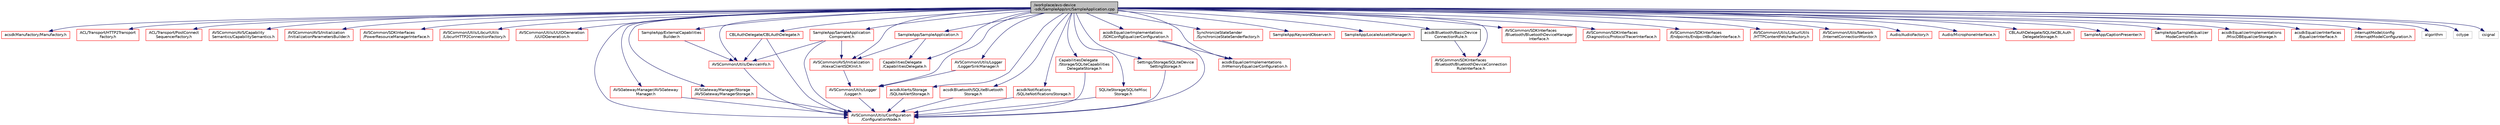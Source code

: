 digraph "/workplace/avs-device-sdk/SampleApp/src/SampleApplication.cpp"
{
  edge [fontname="Helvetica",fontsize="10",labelfontname="Helvetica",labelfontsize="10"];
  node [fontname="Helvetica",fontsize="10",shape=record];
  Node0 [label="/workplace/avs-device\l-sdk/SampleApp/src/SampleApplication.cpp",height=0.2,width=0.4,color="black", fillcolor="grey75", style="filled", fontcolor="black"];
  Node0 -> Node1 [color="midnightblue",fontsize="10",style="solid",fontname="Helvetica"];
  Node1 [label="acsdkManufactory/Manufactory.h",height=0.2,width=0.4,color="red", fillcolor="white", style="filled",URL="$_manufactory_8h.html"];
  Node0 -> Node49 [color="midnightblue",fontsize="10",style="solid",fontname="Helvetica"];
  Node49 [label="ACL/Transport/HTTP2Transport\lFactory.h",height=0.2,width=0.4,color="red", fillcolor="white", style="filled",URL="$_h_t_t_p2_transport_factory_8h.html"];
  Node0 -> Node101 [color="midnightblue",fontsize="10",style="solid",fontname="Helvetica"];
  Node101 [label="ACL/Transport/PostConnect\lSequencerFactory.h",height=0.2,width=0.4,color="red", fillcolor="white", style="filled",URL="$_post_connect_sequencer_factory_8h.html"];
  Node0 -> Node105 [color="midnightblue",fontsize="10",style="solid",fontname="Helvetica"];
  Node105 [label="AVSCommon/AVS/Capability\lSemantics/CapabilitySemantics.h",height=0.2,width=0.4,color="red", fillcolor="white", style="filled",URL="$_capability_semantics_8h.html"];
  Node0 -> Node109 [color="midnightblue",fontsize="10",style="solid",fontname="Helvetica"];
  Node109 [label="AVSCommon/AVS/Initialization\l/InitializationParametersBuilder.h",height=0.2,width=0.4,color="red", fillcolor="white", style="filled",URL="$_initialization_parameters_builder_8h.html"];
  Node0 -> Node111 [color="midnightblue",fontsize="10",style="solid",fontname="Helvetica"];
  Node111 [label="AVSCommon/SDKInterfaces\l/PowerResourceManagerInterface.h",height=0.2,width=0.4,color="red", fillcolor="white", style="filled",URL="$_power_resource_manager_interface_8h.html"];
  Node0 -> Node115 [color="midnightblue",fontsize="10",style="solid",fontname="Helvetica"];
  Node115 [label="AVSCommon/Utils/LibcurlUtils\l/LibcurlHTTP2ConnectionFactory.h",height=0.2,width=0.4,color="red", fillcolor="white", style="filled",URL="$_libcurl_h_t_t_p2_connection_factory_8h.html"];
  Node0 -> Node118 [color="midnightblue",fontsize="10",style="solid",fontname="Helvetica"];
  Node118 [label="AVSCommon/Utils/UUIDGeneration\l/UUIDGeneration.h",height=0.2,width=0.4,color="red", fillcolor="white", style="filled",URL="$_u_u_i_d_generation_8h.html"];
  Node0 -> Node119 [color="midnightblue",fontsize="10",style="solid",fontname="Helvetica"];
  Node119 [label="AVSGatewayManager/AVSGateway\lManager.h",height=0.2,width=0.4,color="red", fillcolor="white", style="filled",URL="$_a_v_s_gateway_manager_8h.html"];
  Node119 -> Node28 [color="midnightblue",fontsize="10",style="solid",fontname="Helvetica"];
  Node28 [label="AVSCommon/Utils/Configuration\l/ConfigurationNode.h",height=0.2,width=0.4,color="red", fillcolor="white", style="filled",URL="$_configuration_node_8h.html"];
  Node0 -> Node126 [color="midnightblue",fontsize="10",style="solid",fontname="Helvetica"];
  Node126 [label="AVSGatewayManager/Storage\l/AVSGatewayManagerStorage.h",height=0.2,width=0.4,color="red", fillcolor="white", style="filled",URL="$_a_v_s_gateway_manager_storage_8h.html"];
  Node126 -> Node28 [color="midnightblue",fontsize="10",style="solid",fontname="Helvetica"];
  Node0 -> Node128 [color="midnightblue",fontsize="10",style="solid",fontname="Helvetica"];
  Node128 [label="SynchronizeStateSender\l/SynchronizeStateSenderFactory.h",height=0.2,width=0.4,color="red", fillcolor="white", style="filled",URL="$_synchronize_state_sender_factory_8h.html"];
  Node0 -> Node146 [color="midnightblue",fontsize="10",style="solid",fontname="Helvetica"];
  Node146 [label="SampleApp/ExternalCapabilities\lBuilder.h",height=0.2,width=0.4,color="red", fillcolor="white", style="filled",URL="$_external_capabilities_builder_8h.html"];
  Node146 -> Node147 [color="midnightblue",fontsize="10",style="solid",fontname="Helvetica"];
  Node147 [label="AVSCommon/Utils/DeviceInfo.h",height=0.2,width=0.4,color="red", fillcolor="white", style="filled",URL="$_device_info_8h.html"];
  Node147 -> Node28 [color="midnightblue",fontsize="10",style="solid",fontname="Helvetica"];
  Node0 -> Node327 [color="midnightblue",fontsize="10",style="solid",fontname="Helvetica"];
  Node327 [label="SampleApp/KeywordObserver.h",height=0.2,width=0.4,color="red", fillcolor="white", style="filled",URL="$_keyword_observer_8h.html"];
  Node0 -> Node460 [color="midnightblue",fontsize="10",style="solid",fontname="Helvetica"];
  Node460 [label="SampleApp/LocaleAssetsManager.h",height=0.2,width=0.4,color="red", fillcolor="white", style="filled",URL="$_locale_assets_manager_8h.html"];
  Node0 -> Node461 [color="midnightblue",fontsize="10",style="solid",fontname="Helvetica"];
  Node461 [label="SampleApp/SampleApplication.h",height=0.2,width=0.4,color="red", fillcolor="white", style="filled",URL="$_sample_application_8h.html"];
  Node461 -> Node463 [color="midnightblue",fontsize="10",style="solid",fontname="Helvetica"];
  Node463 [label="AVSCommon/AVS/Initialization\l/AlexaClientSDKInit.h",height=0.2,width=0.4,color="red", fillcolor="white", style="filled",URL="$_alexa_client_s_d_k_init_8h.html"];
  Node463 -> Node25 [color="midnightblue",fontsize="10",style="solid",fontname="Helvetica"];
  Node25 [label="AVSCommon/Utils/Logger\l/Logger.h",height=0.2,width=0.4,color="red", fillcolor="white", style="filled",URL="$_logger_8h.html"];
  Node25 -> Node28 [color="midnightblue",fontsize="10",style="solid",fontname="Helvetica"];
  Node461 -> Node465 [color="midnightblue",fontsize="10",style="solid",fontname="Helvetica"];
  Node465 [label="CapabilitiesDelegate\l/CapabilitiesDelegate.h",height=0.2,width=0.4,color="red", fillcolor="white", style="filled",URL="$_capabilities_delegate_8h.html"];
  Node0 -> Node483 [color="midnightblue",fontsize="10",style="solid",fontname="Helvetica"];
  Node483 [label="SampleApp/SampleApplication\lComponent.h",height=0.2,width=0.4,color="red", fillcolor="white", style="filled",URL="$_sample_application_component_8h.html"];
  Node483 -> Node463 [color="midnightblue",fontsize="10",style="solid",fontname="Helvetica"];
  Node483 -> Node28 [color="midnightblue",fontsize="10",style="solid",fontname="Helvetica"];
  Node483 -> Node147 [color="midnightblue",fontsize="10",style="solid",fontname="Helvetica"];
  Node0 -> Node463 [color="midnightblue",fontsize="10",style="solid",fontname="Helvetica"];
  Node0 -> Node380 [color="midnightblue",fontsize="10",style="solid",fontname="Helvetica"];
  Node380 [label="AVSCommon/SDKInterfaces\l/Bluetooth/BluetoothDeviceConnection\lRuleInterface.h",height=0.2,width=0.4,color="red", fillcolor="white", style="filled",URL="$_bluetooth_device_connection_rule_interface_8h.html"];
  Node0 -> Node386 [color="midnightblue",fontsize="10",style="solid",fontname="Helvetica"];
  Node386 [label="AVSCommon/SDKInterfaces\l/Bluetooth/BluetoothDeviceManager\lInterface.h",height=0.2,width=0.4,color="red", fillcolor="white", style="filled",URL="$_bluetooth_device_manager_interface_8h.html"];
  Node0 -> Node404 [color="midnightblue",fontsize="10",style="solid",fontname="Helvetica"];
  Node404 [label="AVSCommon/SDKInterfaces\l/Diagnostics/ProtocolTracerInterface.h",height=0.2,width=0.4,color="red", fillcolor="white", style="filled",URL="$_protocol_tracer_interface_8h.html"];
  Node0 -> Node190 [color="midnightblue",fontsize="10",style="solid",fontname="Helvetica"];
  Node190 [label="AVSCommon/SDKInterfaces\l/Endpoints/EndpointBuilderInterface.h",height=0.2,width=0.4,color="red", fillcolor="white", style="filled",URL="$_endpoint_builder_interface_8h.html"];
  Node0 -> Node28 [color="midnightblue",fontsize="10",style="solid",fontname="Helvetica"];
  Node0 -> Node147 [color="midnightblue",fontsize="10",style="solid",fontname="Helvetica"];
  Node0 -> Node409 [color="midnightblue",fontsize="10",style="solid",fontname="Helvetica"];
  Node409 [label="AVSCommon/Utils/LibcurlUtils\l/HTTPContentFetcherFactory.h",height=0.2,width=0.4,color="red", fillcolor="white", style="filled",URL="$_h_t_t_p_content_fetcher_factory_8h.html"];
  Node0 -> Node25 [color="midnightblue",fontsize="10",style="solid",fontname="Helvetica"];
  Node0 -> Node485 [color="midnightblue",fontsize="10",style="solid",fontname="Helvetica"];
  Node485 [label="AVSCommon/Utils/Logger\l/LoggerSinkManager.h",height=0.2,width=0.4,color="red", fillcolor="white", style="filled",URL="$_logger_sink_manager_8h.html"];
  Node485 -> Node25 [color="midnightblue",fontsize="10",style="solid",fontname="Helvetica"];
  Node0 -> Node486 [color="midnightblue",fontsize="10",style="solid",fontname="Helvetica"];
  Node486 [label="AVSCommon/Utils/Network\l/InternetConnectionMonitor.h",height=0.2,width=0.4,color="red", fillcolor="white", style="filled",URL="$_internet_connection_monitor_8h.html"];
  Node0 -> Node487 [color="midnightblue",fontsize="10",style="solid",fontname="Helvetica"];
  Node487 [label="acsdkAlerts/Storage\l/SQLiteAlertStorage.h",height=0.2,width=0.4,color="red", fillcolor="white", style="filled",URL="$_s_q_lite_alert_storage_8h.html"];
  Node487 -> Node28 [color="midnightblue",fontsize="10",style="solid",fontname="Helvetica"];
  Node0 -> Node488 [color="midnightblue",fontsize="10",style="solid",fontname="Helvetica"];
  Node488 [label="Audio/AudioFactory.h",height=0.2,width=0.4,color="red", fillcolor="white", style="filled",URL="$_audio_factory_8h.html"];
  Node0 -> Node400 [color="midnightblue",fontsize="10",style="solid",fontname="Helvetica"];
  Node400 [label="Audio/MicrophoneInterface.h",height=0.2,width=0.4,color="red", fillcolor="white", style="filled",URL="$_microphone_interface_8h.html"];
  Node0 -> Node489 [color="midnightblue",fontsize="10",style="solid",fontname="Helvetica"];
  Node489 [label="acsdkBluetooth/BasicDevice\lConnectionRule.h",height=0.2,width=0.4,color="black", fillcolor="white", style="filled",URL="$_basic_device_connection_rule_8h.html"];
  Node489 -> Node380 [color="midnightblue",fontsize="10",style="solid",fontname="Helvetica"];
  Node0 -> Node490 [color="midnightblue",fontsize="10",style="solid",fontname="Helvetica"];
  Node490 [label="acsdkBluetooth/SQLiteBluetooth\lStorage.h",height=0.2,width=0.4,color="red", fillcolor="white", style="filled",URL="$_s_q_lite_bluetooth_storage_8h.html"];
  Node490 -> Node28 [color="midnightblue",fontsize="10",style="solid",fontname="Helvetica"];
  Node0 -> Node492 [color="midnightblue",fontsize="10",style="solid",fontname="Helvetica"];
  Node492 [label="acsdkNotifications\l/SQLiteNotificationsStorage.h",height=0.2,width=0.4,color="red", fillcolor="white", style="filled",URL="$_s_q_lite_notifications_storage_8h.html"];
  Node492 -> Node28 [color="midnightblue",fontsize="10",style="solid",fontname="Helvetica"];
  Node0 -> Node493 [color="midnightblue",fontsize="10",style="solid",fontname="Helvetica"];
  Node493 [label="CBLAuthDelegate/CBLAuthDelegate.h",height=0.2,width=0.4,color="red", fillcolor="white", style="filled",URL="$_c_b_l_auth_delegate_8h.html"];
  Node493 -> Node28 [color="midnightblue",fontsize="10",style="solid",fontname="Helvetica"];
  Node493 -> Node147 [color="midnightblue",fontsize="10",style="solid",fontname="Helvetica"];
  Node0 -> Node497 [color="midnightblue",fontsize="10",style="solid",fontname="Helvetica"];
  Node497 [label="CBLAuthDelegate/SQLiteCBLAuth\lDelegateStorage.h",height=0.2,width=0.4,color="red", fillcolor="white", style="filled",URL="$_s_q_lite_c_b_l_auth_delegate_storage_8h.html"];
  Node0 -> Node465 [color="midnightblue",fontsize="10",style="solid",fontname="Helvetica"];
  Node0 -> Node498 [color="midnightblue",fontsize="10",style="solid",fontname="Helvetica"];
  Node498 [label="CapabilitiesDelegate\l/Storage/SQLiteCapabilities\lDelegateStorage.h",height=0.2,width=0.4,color="red", fillcolor="white", style="filled",URL="$_s_q_lite_capabilities_delegate_storage_8h.html"];
  Node498 -> Node28 [color="midnightblue",fontsize="10",style="solid",fontname="Helvetica"];
  Node0 -> Node499 [color="midnightblue",fontsize="10",style="solid",fontname="Helvetica"];
  Node499 [label="SQLiteStorage/SQLiteMisc\lStorage.h",height=0.2,width=0.4,color="red", fillcolor="white", style="filled",URL="$_s_q_lite_misc_storage_8h.html"];
  Node499 -> Node28 [color="midnightblue",fontsize="10",style="solid",fontname="Helvetica"];
  Node0 -> Node500 [color="midnightblue",fontsize="10",style="solid",fontname="Helvetica"];
  Node500 [label="SampleApp/CaptionPresenter.h",height=0.2,width=0.4,color="red", fillcolor="white", style="filled",URL="$_caption_presenter_8h.html"];
  Node0 -> Node501 [color="midnightblue",fontsize="10",style="solid",fontname="Helvetica"];
  Node501 [label="SampleApp/SampleEqualizer\lModeController.h",height=0.2,width=0.4,color="red", fillcolor="white", style="filled",URL="$_sample_equalizer_mode_controller_8h.html"];
  Node0 -> Node502 [color="midnightblue",fontsize="10",style="solid",fontname="Helvetica"];
  Node502 [label="Settings/Storage/SQLiteDevice\lSettingStorage.h",height=0.2,width=0.4,color="red", fillcolor="white", style="filled",URL="$_s_q_lite_device_setting_storage_8h.html"];
  Node502 -> Node28 [color="midnightblue",fontsize="10",style="solid",fontname="Helvetica"];
  Node0 -> Node503 [color="midnightblue",fontsize="10",style="solid",fontname="Helvetica"];
  Node503 [label="acsdkEqualizerImplementations\l/InMemoryEqualizerConfiguration.h",height=0.2,width=0.4,color="red", fillcolor="white", style="filled",URL="$_in_memory_equalizer_configuration_8h.html"];
  Node0 -> Node504 [color="midnightblue",fontsize="10",style="solid",fontname="Helvetica"];
  Node504 [label="acsdkEqualizerImplementations\l/MiscDBEqualizerStorage.h",height=0.2,width=0.4,color="red", fillcolor="white", style="filled",URL="$_misc_d_b_equalizer_storage_8h.html"];
  Node0 -> Node505 [color="midnightblue",fontsize="10",style="solid",fontname="Helvetica"];
  Node505 [label="acsdkEqualizerImplementations\l/SDKConfigEqualizerConfiguration.h",height=0.2,width=0.4,color="red", fillcolor="white", style="filled",URL="$_s_d_k_config_equalizer_configuration_8h.html"];
  Node505 -> Node28 [color="midnightblue",fontsize="10",style="solid",fontname="Helvetica"];
  Node505 -> Node503 [color="midnightblue",fontsize="10",style="solid",fontname="Helvetica"];
  Node0 -> Node245 [color="midnightblue",fontsize="10",style="solid",fontname="Helvetica"];
  Node245 [label="acsdkEqualizerInterfaces\l/EqualizerInterface.h",height=0.2,width=0.4,color="red", fillcolor="white", style="filled",URL="$_equalizer_interface_8h.html"];
  Node0 -> Node506 [color="midnightblue",fontsize="10",style="solid",fontname="Helvetica"];
  Node506 [label="InterruptModel/config\l/InterruptModelConfiguration.h",height=0.2,width=0.4,color="red", fillcolor="white", style="filled",URL="$_interrupt_model_configuration_8h.html"];
  Node0 -> Node18 [color="midnightblue",fontsize="10",style="solid",fontname="Helvetica"];
  Node18 [label="algorithm",height=0.2,width=0.4,color="grey75", fillcolor="white", style="filled"];
  Node0 -> Node507 [color="midnightblue",fontsize="10",style="solid",fontname="Helvetica"];
  Node507 [label="cctype",height=0.2,width=0.4,color="grey75", fillcolor="white", style="filled"];
  Node0 -> Node508 [color="midnightblue",fontsize="10",style="solid",fontname="Helvetica"];
  Node508 [label="csignal",height=0.2,width=0.4,color="grey75", fillcolor="white", style="filled"];
}
